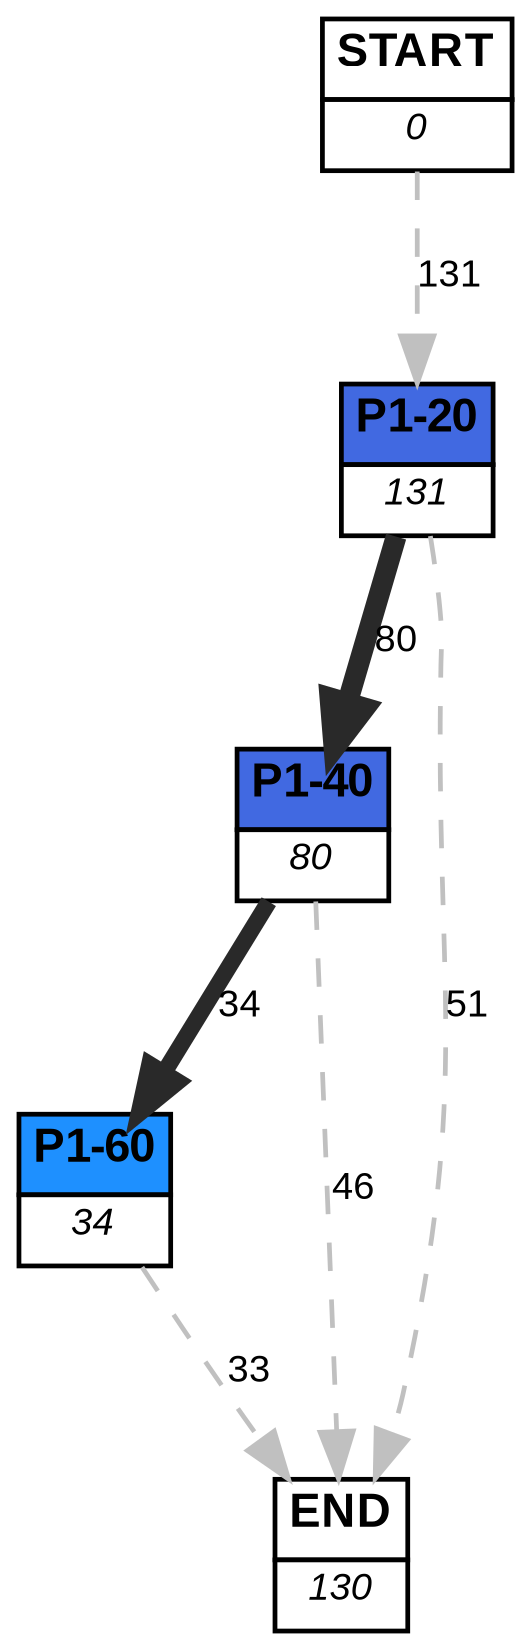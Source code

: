 digraph graphname {
	dpi = 150
	size="16,11!";
	margin = 0;
"P1-20" [shape=plain, label=<<table border="0" cellborder="1" cellspacing="0"><tr><td bgcolor="royalblue"><FONT face="Arial" POINT-SIZE="10"><b>P1-20</b></FONT></td></tr><tr><td bgcolor="white"><FONT face="Arial" POINT-SIZE="8"><i>131</i></FONT></td></tr></table>>]
"P1-40" [shape=plain, label=<<table border="0" cellborder="1" cellspacing="0"><tr><td bgcolor="royalblue"><FONT face="Arial" POINT-SIZE="10"><b>P1-40</b></FONT></td></tr><tr><td bgcolor="white"><FONT face="Arial" POINT-SIZE="8"><i>80</i></FONT></td></tr></table>>]
"P1-60" [shape=plain, label=<<table border="0" cellborder="1" cellspacing="0"><tr><td bgcolor="dodgerblue"><FONT face="Arial" POINT-SIZE="10"><b>P1-60</b></FONT></td></tr><tr><td bgcolor="white"><FONT face="Arial" POINT-SIZE="8"><i>34</i></FONT></td></tr></table>>]
"START" [shape=plain, label=<<table border="0" cellborder="1" cellspacing="0"><tr><td bgcolor="white"><FONT face="Arial" POINT-SIZE="10"><b>START</b></FONT></td></tr><tr><td bgcolor="white"><FONT face="Arial" POINT-SIZE="8"><i>0</i></FONT></td></tr></table>>]
"END" [shape=plain, label=<<table border="0" cellborder="1" cellspacing="0"><tr><td bgcolor="white"><FONT face="Arial" POINT-SIZE="10"><b>END</b></FONT></td></tr><tr><td bgcolor="white"><FONT face="Arial" POINT-SIZE="8"><i>130</i></FONT></td></tr></table>>]
"P1-20" -> "P1-40" [ color=grey16 penwidth = "4.382026634673881"label ="80" labelfloat=false fontname="Arial" fontsize=8]
"P1-20" -> "END" [ style = dashed color=grey label ="51" labelfloat=false fontname="Arial" fontsize=8]
"P1-40" -> "P1-60" [ color=grey16 penwidth = "3.5263605246161616"label ="34" labelfloat=false fontname="Arial" fontsize=8]
"P1-40" -> "END" [ style = dashed color=grey label ="46" labelfloat=false fontname="Arial" fontsize=8]
"P1-60" -> "END" [ style = dashed color=grey label ="33" labelfloat=false fontname="Arial" fontsize=8]
"START" -> "P1-20" [ style = dashed color=grey label ="131" labelfloat=false fontname="Arial" fontsize=8]
}